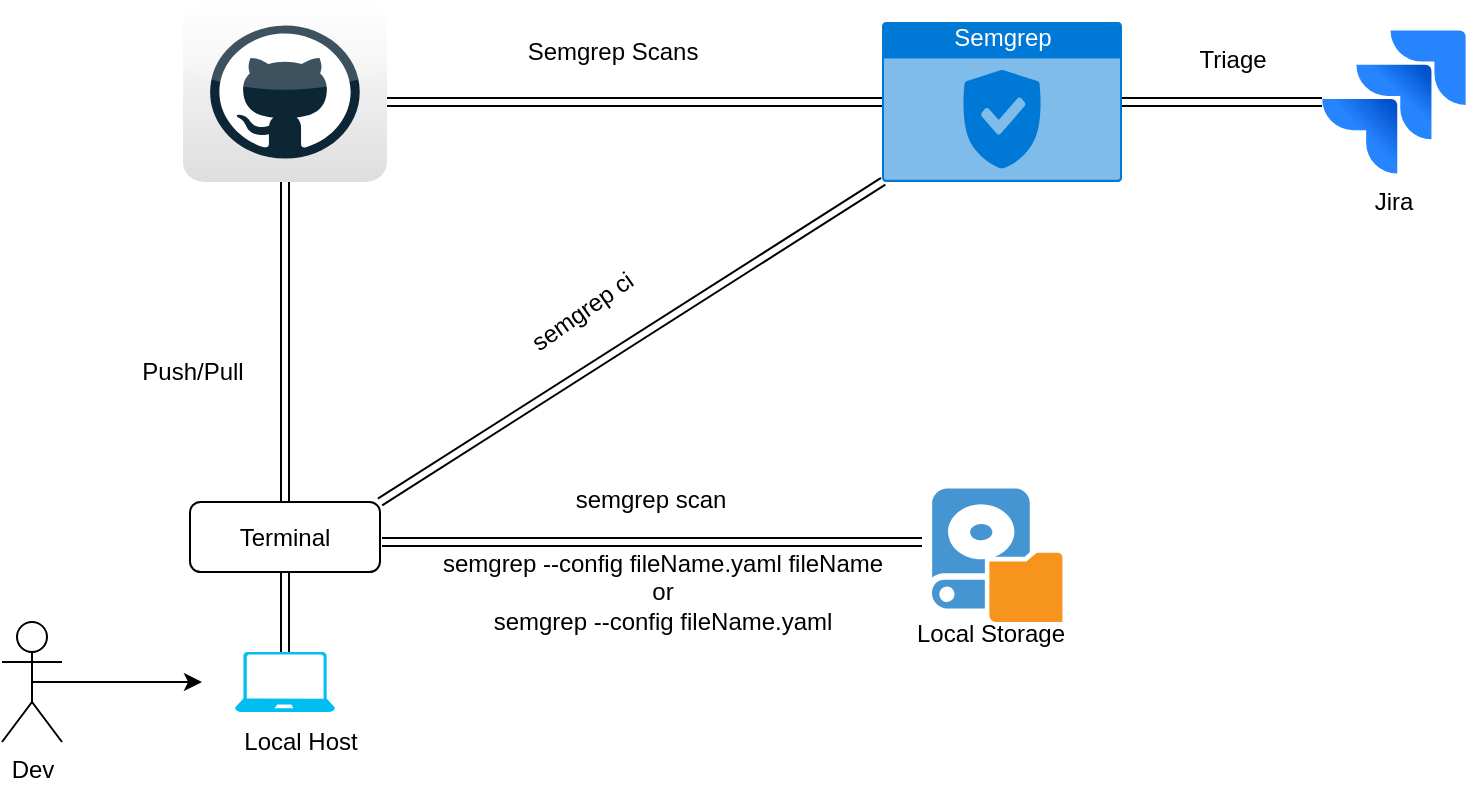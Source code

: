 <mxfile>
    <diagram id="nLcDB2SZ9-Hw-yodh1gy" name="Page-1">
        <mxGraphModel dx="1088" dy="751" grid="1" gridSize="10" guides="1" tooltips="1" connect="1" arrows="1" fold="1" page="1" pageScale="1" pageWidth="850" pageHeight="1100" math="0" shadow="0">
            <root>
                <mxCell id="0"/>
                <mxCell id="1" parent="0"/>
                <mxCell id="3" value="Dev" style="shape=umlActor;verticalLabelPosition=bottom;verticalAlign=top;html=1;outlineConnect=0;" parent="1" vertex="1">
                    <mxGeometry x="80" y="420" width="30" height="60" as="geometry"/>
                </mxCell>
                <mxCell id="6" value="" style="verticalLabelPosition=bottom;html=1;verticalAlign=top;align=center;strokeColor=none;fillColor=#00BEF2;shape=mxgraph.azure.laptop;pointerEvents=1;" parent="1" vertex="1">
                    <mxGeometry x="196.5" y="435" width="50" height="30" as="geometry"/>
                </mxCell>
                <mxCell id="8" value="Local Host" style="text;html=1;align=center;verticalAlign=middle;resizable=0;points=[];autosize=1;strokeColor=none;fillColor=none;" parent="1" vertex="1">
                    <mxGeometry x="189" y="465" width="80" height="30" as="geometry"/>
                </mxCell>
                <mxCell id="9" value="" style="edgeStyle=none;orthogonalLoop=1;jettySize=auto;html=1;exitX=0.5;exitY=0.5;exitDx=0;exitDy=0;exitPerimeter=0;" parent="1" source="3" edge="1">
                    <mxGeometry width="100" relative="1" as="geometry">
                        <mxPoint x="100" y="350" as="sourcePoint"/>
                        <mxPoint x="180" y="450" as="targetPoint"/>
                        <Array as="points"/>
                    </mxGeometry>
                </mxCell>
                <mxCell id="11" style="edgeStyle=none;html=1;exitX=0.5;exitY=1;exitDx=0;exitDy=0;entryX=0.5;entryY=0;entryDx=0;entryDy=0;entryPerimeter=0;shape=link;" parent="1" source="10" target="6" edge="1">
                    <mxGeometry relative="1" as="geometry"/>
                </mxCell>
                <mxCell id="10" value="Terminal" style="rounded=1;whiteSpace=wrap;html=1;" parent="1" vertex="1">
                    <mxGeometry x="174" y="360" width="95" height="35" as="geometry"/>
                </mxCell>
                <mxCell id="12" value="Semgrep" style="html=1;strokeColor=none;fillColor=#0079D6;labelPosition=center;verticalLabelPosition=middle;verticalAlign=top;align=center;fontSize=12;outlineConnect=0;spacingTop=-6;fontColor=#FFFFFF;sketch=0;shape=mxgraph.sitemap.security;" parent="1" vertex="1">
                    <mxGeometry x="520" y="120" width="120" height="80" as="geometry"/>
                </mxCell>
                <mxCell id="14" value="" style="edgeStyle=none;orthogonalLoop=1;jettySize=auto;html=1;endArrow=classic;startArrow=classic;endSize=8;startSize=8;shape=link;exitX=0.975;exitY=0.556;exitDx=0;exitDy=0;exitPerimeter=0;" parent="1" source="15" target="12" edge="1">
                    <mxGeometry width="100" relative="1" as="geometry">
                        <mxPoint x="280" y="160" as="sourcePoint"/>
                        <mxPoint x="430" y="180" as="targetPoint"/>
                        <Array as="points"/>
                    </mxGeometry>
                </mxCell>
                <mxCell id="15" value="" style="dashed=0;outlineConnect=0;html=1;align=center;labelPosition=center;verticalLabelPosition=bottom;verticalAlign=top;shape=mxgraph.webicons.github;gradientColor=#DFDEDE" parent="1" vertex="1">
                    <mxGeometry x="170.5" y="110" width="102" height="90" as="geometry"/>
                </mxCell>
                <mxCell id="21" value="" style="edgeStyle=none;orthogonalLoop=1;jettySize=auto;html=1;endArrow=classic;startArrow=classic;endSize=8;startSize=8;shape=link;exitX=0.5;exitY=0;exitDx=0;exitDy=0;" parent="1" source="10" target="15" edge="1">
                    <mxGeometry width="100" relative="1" as="geometry">
                        <mxPoint x="140" y="300" as="sourcePoint"/>
                        <mxPoint x="240" y="300" as="targetPoint"/>
                        <Array as="points"/>
                    </mxGeometry>
                </mxCell>
                <mxCell id="22" value="Semgrep Scans" style="text;html=1;align=center;verticalAlign=middle;resizable=0;points=[];autosize=1;strokeColor=none;fillColor=none;" parent="1" vertex="1">
                    <mxGeometry x="330" y="120" width="110" height="30" as="geometry"/>
                </mxCell>
                <mxCell id="23" value="Push/Pull" style="text;html=1;align=center;verticalAlign=middle;resizable=0;points=[];autosize=1;strokeColor=none;fillColor=none;" parent="1" vertex="1">
                    <mxGeometry x="140" y="280" width="70" height="30" as="geometry"/>
                </mxCell>
                <mxCell id="24" value="" style="edgeStyle=none;orthogonalLoop=1;jettySize=auto;html=1;shape=link;exitX=1;exitY=0;exitDx=0;exitDy=0;entryX=0.005;entryY=0.995;entryDx=0;entryDy=0;entryPerimeter=0;" parent="1" source="10" target="12" edge="1">
                    <mxGeometry width="100" relative="1" as="geometry">
                        <mxPoint x="300" y="460" as="sourcePoint"/>
                        <mxPoint x="400" y="460" as="targetPoint"/>
                        <Array as="points"/>
                    </mxGeometry>
                </mxCell>
                <mxCell id="25" value="semgrep ci" style="text;html=1;align=center;verticalAlign=middle;resizable=0;points=[];autosize=1;strokeColor=none;fillColor=none;rotation=-35;" parent="1" vertex="1">
                    <mxGeometry x="330" y="250" width="80" height="30" as="geometry"/>
                </mxCell>
                <mxCell id="26" value="" style="shadow=0;dashed=0;html=1;strokeColor=none;fillColor=#4495D1;labelPosition=center;verticalLabelPosition=bottom;verticalAlign=top;align=center;outlineConnect=0;shape=mxgraph.veeam.local_disk;" parent="1" vertex="1">
                    <mxGeometry x="545" y="353.2" width="65.2" height="66.8" as="geometry"/>
                </mxCell>
                <mxCell id="27" value="" style="edgeStyle=none;orthogonalLoop=1;jettySize=auto;html=1;shape=link;" parent="1" edge="1">
                    <mxGeometry width="100" relative="1" as="geometry">
                        <mxPoint x="270" y="380" as="sourcePoint"/>
                        <mxPoint x="540" y="380" as="targetPoint"/>
                        <Array as="points"/>
                    </mxGeometry>
                </mxCell>
                <mxCell id="28" value="Local Storage" style="text;html=1;align=center;verticalAlign=middle;resizable=0;points=[];autosize=1;strokeColor=none;fillColor=none;" parent="1" vertex="1">
                    <mxGeometry x="524" y="410.9" width="100" height="30" as="geometry"/>
                </mxCell>
                <mxCell id="29" value="semgrep scan" style="text;html=1;align=center;verticalAlign=middle;resizable=0;points=[];autosize=1;strokeColor=none;fillColor=none;" parent="1" vertex="1">
                    <mxGeometry x="354" y="344.1" width="100" height="30" as="geometry"/>
                </mxCell>
                <mxCell id="30" value="semgrep --config fileName.yaml fileName&lt;br&gt;or&lt;br&gt;semgrep --config fileName.yaml" style="text;html=1;align=center;verticalAlign=middle;resizable=0;points=[];autosize=1;strokeColor=none;fillColor=none;" parent="1" vertex="1">
                    <mxGeometry x="290" y="375" width="240" height="60" as="geometry"/>
                </mxCell>
                <mxCell id="31" value="Jira" style="image;image=img/lib/atlassian/Jira_Logo.svg;" parent="1" vertex="1">
                    <mxGeometry x="740" y="124" width="72" height="72" as="geometry"/>
                </mxCell>
                <mxCell id="32" value="" style="edgeStyle=none;orthogonalLoop=1;jettySize=auto;html=1;shape=link;exitX=1;exitY=0.5;exitDx=0;exitDy=0;exitPerimeter=0;entryX=0;entryY=0.5;entryDx=0;entryDy=0;" parent="1" source="12" target="31" edge="1">
                    <mxGeometry width="100" relative="1" as="geometry">
                        <mxPoint x="630" y="150" as="sourcePoint"/>
                        <mxPoint x="730" y="150" as="targetPoint"/>
                        <Array as="points"/>
                    </mxGeometry>
                </mxCell>
                <mxCell id="34" value="Triage" style="text;html=1;align=center;verticalAlign=middle;resizable=0;points=[];autosize=1;strokeColor=none;fillColor=none;" parent="1" vertex="1">
                    <mxGeometry x="665" y="124" width="60" height="30" as="geometry"/>
                </mxCell>
            </root>
        </mxGraphModel>
    </diagram>
</mxfile>